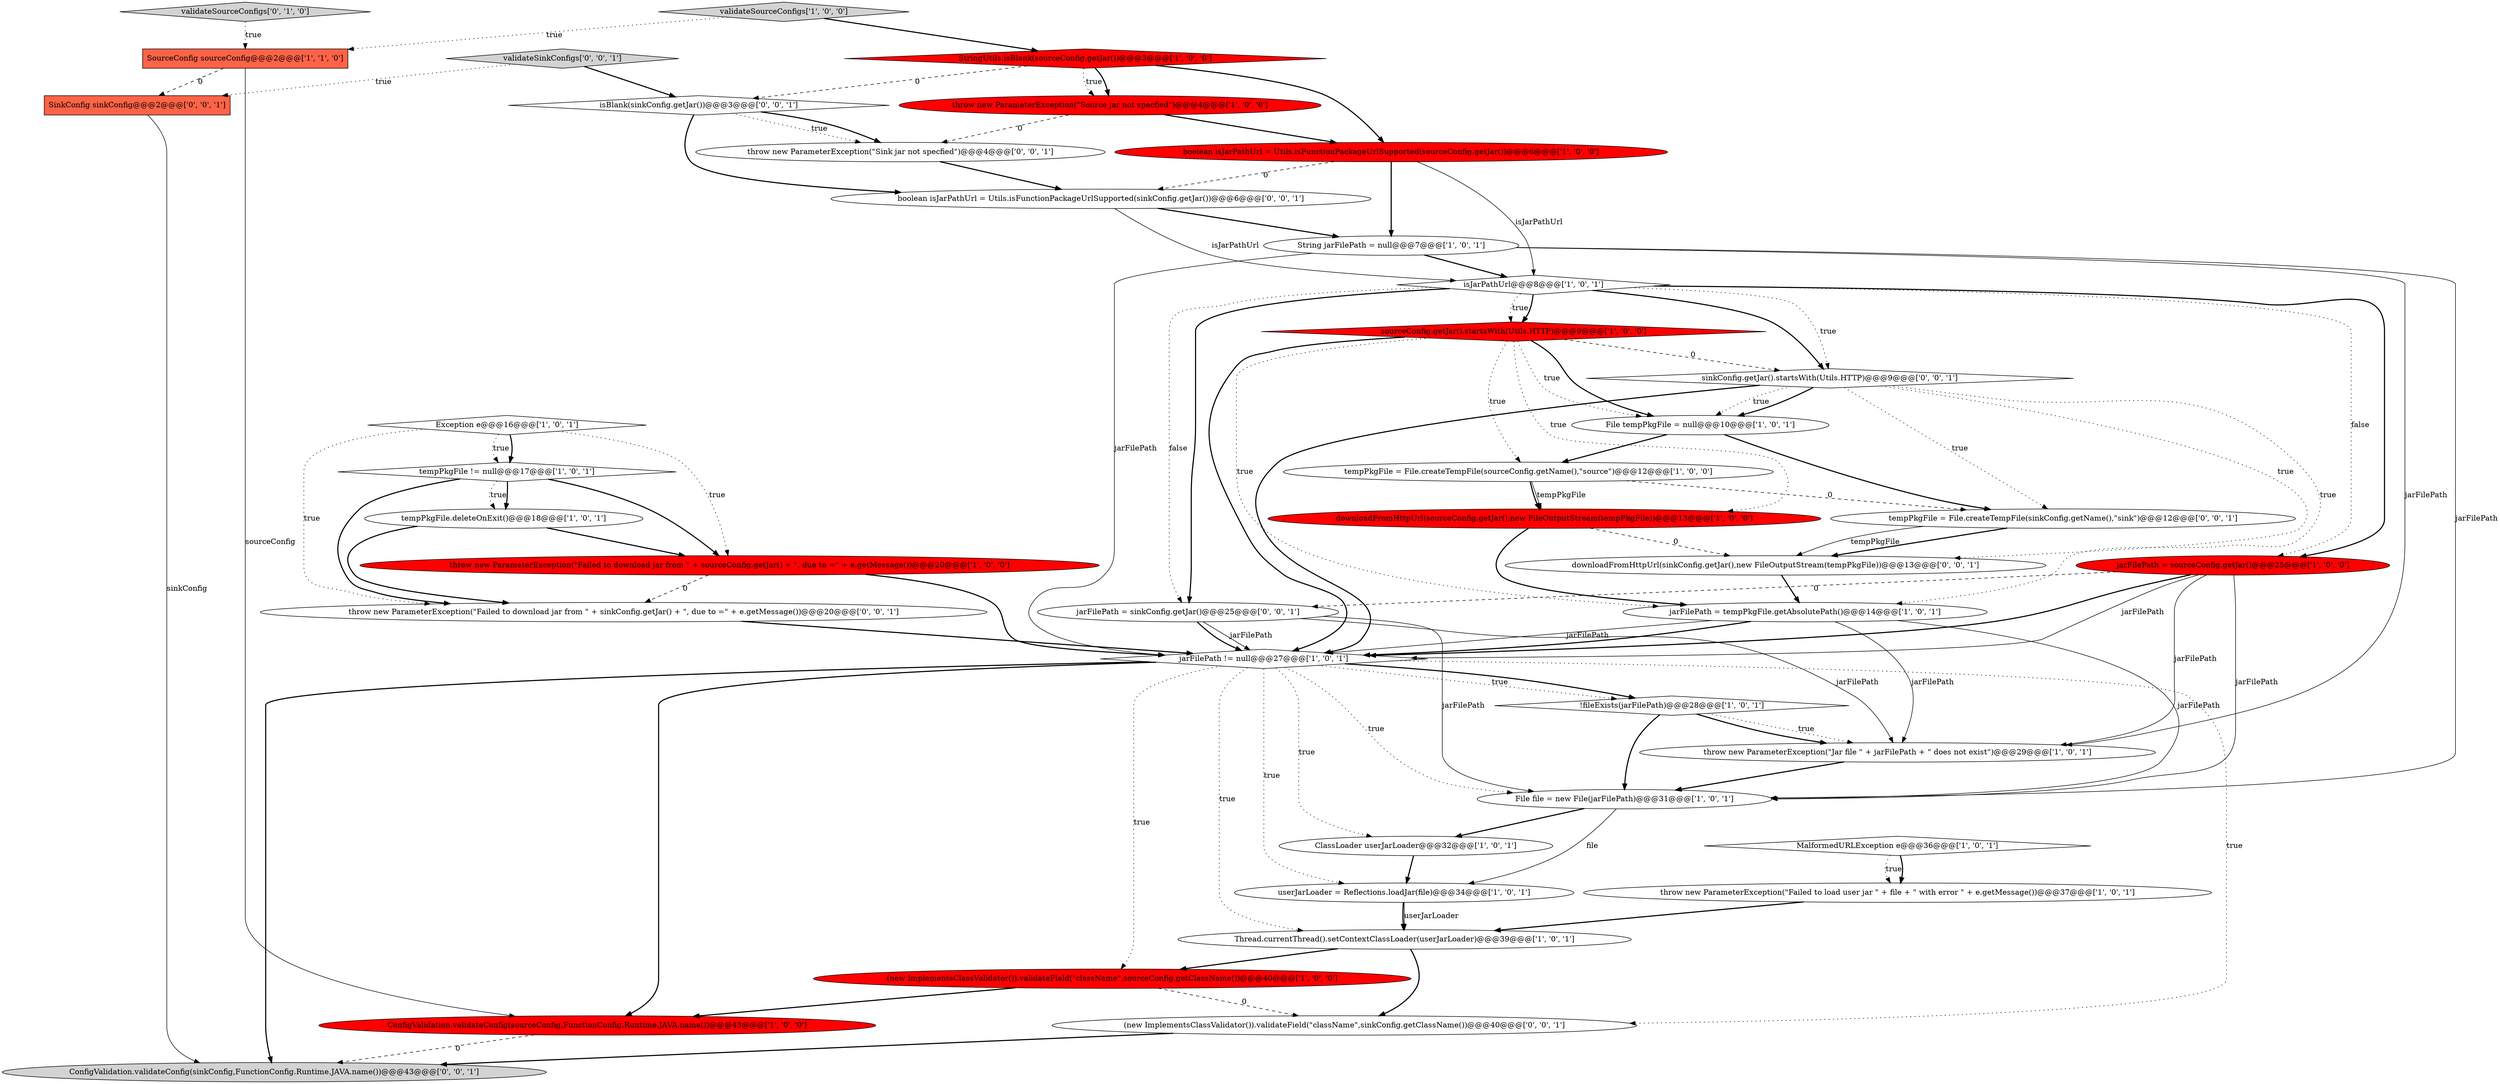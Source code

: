 digraph {
20 [style = filled, label = "Exception e@@@16@@@['1', '0', '1']", fillcolor = white, shape = diamond image = "AAA0AAABBB1BBB"];
9 [style = filled, label = "jarFilePath = tempPkgFile.getAbsolutePath()@@@14@@@['1', '0', '1']", fillcolor = white, shape = ellipse image = "AAA0AAABBB1BBB"];
13 [style = filled, label = "tempPkgFile.deleteOnExit()@@@18@@@['1', '0', '1']", fillcolor = white, shape = ellipse image = "AAA0AAABBB1BBB"];
18 [style = filled, label = "!fileExists(jarFilePath)@@@28@@@['1', '0', '1']", fillcolor = white, shape = diamond image = "AAA0AAABBB1BBB"];
28 [style = filled, label = "validateSourceConfigs['0', '1', '0']", fillcolor = lightgray, shape = diamond image = "AAA0AAABBB2BBB"];
34 [style = filled, label = "isBlank(sinkConfig.getJar())@@@3@@@['0', '0', '1']", fillcolor = white, shape = diamond image = "AAA0AAABBB3BBB"];
38 [style = filled, label = "sinkConfig.getJar().startsWith(Utils.HTTP)@@@9@@@['0', '0', '1']", fillcolor = white, shape = diamond image = "AAA0AAABBB3BBB"];
22 [style = filled, label = "String jarFilePath = null@@@7@@@['1', '0', '1']", fillcolor = white, shape = ellipse image = "AAA0AAABBB1BBB"];
32 [style = filled, label = "SinkConfig sinkConfig@@@2@@@['0', '0', '1']", fillcolor = tomato, shape = box image = "AAA0AAABBB3BBB"];
36 [style = filled, label = "tempPkgFile = File.createTempFile(sinkConfig.getName(),\"sink\")@@@12@@@['0', '0', '1']", fillcolor = white, shape = ellipse image = "AAA0AAABBB3BBB"];
12 [style = filled, label = "userJarLoader = Reflections.loadJar(file)@@@34@@@['1', '0', '1']", fillcolor = white, shape = ellipse image = "AAA0AAABBB1BBB"];
2 [style = filled, label = "(new ImplementsClassValidator()).validateField(\"className\",sourceConfig.getClassName())@@@40@@@['1', '0', '0']", fillcolor = red, shape = ellipse image = "AAA1AAABBB1BBB"];
31 [style = filled, label = "(new ImplementsClassValidator()).validateField(\"className\",sinkConfig.getClassName())@@@40@@@['0', '0', '1']", fillcolor = white, shape = ellipse image = "AAA0AAABBB3BBB"];
10 [style = filled, label = "throw new ParameterException(\"Failed to download jar from \" + sourceConfig.getJar() + \", due to =\" + e.getMessage())@@@20@@@['1', '0', '0']", fillcolor = red, shape = ellipse image = "AAA1AAABBB1BBB"];
1 [style = filled, label = "StringUtils.isBlank(sourceConfig.getJar())@@@3@@@['1', '0', '0']", fillcolor = red, shape = diamond image = "AAA1AAABBB1BBB"];
23 [style = filled, label = "isJarPathUrl@@@8@@@['1', '0', '1']", fillcolor = white, shape = diamond image = "AAA0AAABBB1BBB"];
26 [style = filled, label = "throw new ParameterException(\"Jar file \" + jarFilePath + \" does not exist\")@@@29@@@['1', '0', '1']", fillcolor = white, shape = ellipse image = "AAA0AAABBB1BBB"];
15 [style = filled, label = "boolean isJarPathUrl = Utils.isFunctionPackageUrlSupported(sourceConfig.getJar())@@@6@@@['1', '0', '0']", fillcolor = red, shape = ellipse image = "AAA1AAABBB1BBB"];
35 [style = filled, label = "validateSinkConfigs['0', '0', '1']", fillcolor = lightgray, shape = diamond image = "AAA0AAABBB3BBB"];
8 [style = filled, label = "throw new ParameterException(\"Failed to load user jar \" + file + \" with error \" + e.getMessage())@@@37@@@['1', '0', '1']", fillcolor = white, shape = ellipse image = "AAA0AAABBB1BBB"];
4 [style = filled, label = "Thread.currentThread().setContextClassLoader(userJarLoader)@@@39@@@['1', '0', '1']", fillcolor = white, shape = ellipse image = "AAA0AAABBB1BBB"];
39 [style = filled, label = "throw new ParameterException(\"Failed to download jar from \" + sinkConfig.getJar() + \", due to =\" + e.getMessage())@@@20@@@['0', '0', '1']", fillcolor = white, shape = ellipse image = "AAA0AAABBB3BBB"];
29 [style = filled, label = "downloadFromHttpUrl(sinkConfig.getJar(),new FileOutputStream(tempPkgFile))@@@13@@@['0', '0', '1']", fillcolor = white, shape = ellipse image = "AAA0AAABBB3BBB"];
7 [style = filled, label = "jarFilePath = sourceConfig.getJar()@@@25@@@['1', '0', '0']", fillcolor = red, shape = ellipse image = "AAA1AAABBB1BBB"];
25 [style = filled, label = "downloadFromHttpUrl(sourceConfig.getJar(),new FileOutputStream(tempPkgFile))@@@13@@@['1', '0', '0']", fillcolor = red, shape = ellipse image = "AAA1AAABBB1BBB"];
33 [style = filled, label = "jarFilePath = sinkConfig.getJar()@@@25@@@['0', '0', '1']", fillcolor = white, shape = ellipse image = "AAA0AAABBB3BBB"];
24 [style = filled, label = "throw new ParameterException(\"Source jar not specfied\")@@@4@@@['1', '0', '0']", fillcolor = red, shape = ellipse image = "AAA1AAABBB1BBB"];
5 [style = filled, label = "sourceConfig.getJar().startsWith(Utils.HTTP)@@@9@@@['1', '0', '0']", fillcolor = red, shape = diamond image = "AAA1AAABBB1BBB"];
11 [style = filled, label = "MalformedURLException e@@@36@@@['1', '0', '1']", fillcolor = white, shape = diamond image = "AAA0AAABBB1BBB"];
17 [style = filled, label = "File tempPkgFile = null@@@10@@@['1', '0', '1']", fillcolor = white, shape = ellipse image = "AAA0AAABBB1BBB"];
19 [style = filled, label = "SourceConfig sourceConfig@@@2@@@['1', '1', '0']", fillcolor = tomato, shape = box image = "AAA0AAABBB1BBB"];
27 [style = filled, label = "File file = new File(jarFilePath)@@@31@@@['1', '0', '1']", fillcolor = white, shape = ellipse image = "AAA0AAABBB1BBB"];
6 [style = filled, label = "validateSourceConfigs['1', '0', '0']", fillcolor = lightgray, shape = diamond image = "AAA0AAABBB1BBB"];
3 [style = filled, label = "tempPkgFile != null@@@17@@@['1', '0', '1']", fillcolor = white, shape = diamond image = "AAA0AAABBB1BBB"];
16 [style = filled, label = "tempPkgFile = File.createTempFile(sourceConfig.getName(),\"source\")@@@12@@@['1', '0', '0']", fillcolor = white, shape = ellipse image = "AAA0AAABBB1BBB"];
21 [style = filled, label = "jarFilePath != null@@@27@@@['1', '0', '1']", fillcolor = white, shape = diamond image = "AAA0AAABBB1BBB"];
30 [style = filled, label = "ConfigValidation.validateConfig(sinkConfig,FunctionConfig.Runtime.JAVA.name())@@@43@@@['0', '0', '1']", fillcolor = lightgray, shape = ellipse image = "AAA0AAABBB3BBB"];
40 [style = filled, label = "boolean isJarPathUrl = Utils.isFunctionPackageUrlSupported(sinkConfig.getJar())@@@6@@@['0', '0', '1']", fillcolor = white, shape = ellipse image = "AAA0AAABBB3BBB"];
37 [style = filled, label = "throw new ParameterException(\"Sink jar not specfied\")@@@4@@@['0', '0', '1']", fillcolor = white, shape = ellipse image = "AAA0AAABBB3BBB"];
0 [style = filled, label = "ConfigValidation.validateConfig(sourceConfig,FunctionConfig.Runtime.JAVA.name())@@@43@@@['1', '0', '0']", fillcolor = red, shape = ellipse image = "AAA1AAABBB1BBB"];
14 [style = filled, label = "ClassLoader userJarLoader@@@32@@@['1', '0', '1']", fillcolor = white, shape = ellipse image = "AAA0AAABBB1BBB"];
9->27 [style = solid, label="jarFilePath"];
23->7 [style = dotted, label="false"];
21->12 [style = dotted, label="true"];
22->26 [style = solid, label="jarFilePath"];
9->21 [style = solid, label="jarFilePath"];
21->18 [style = dotted, label="true"];
9->26 [style = solid, label="jarFilePath"];
36->29 [style = bold, label=""];
40->23 [style = solid, label="isJarPathUrl"];
23->5 [style = dotted, label="true"];
21->27 [style = dotted, label="true"];
28->19 [style = dotted, label="true"];
21->30 [style = bold, label=""];
15->40 [style = dashed, label="0"];
22->27 [style = solid, label="jarFilePath"];
6->19 [style = dotted, label="true"];
21->18 [style = bold, label=""];
17->36 [style = bold, label=""];
23->33 [style = bold, label=""];
38->9 [style = dotted, label="true"];
16->25 [style = solid, label="tempPkgFile"];
0->30 [style = dashed, label="0"];
31->30 [style = bold, label=""];
9->21 [style = bold, label=""];
40->22 [style = bold, label=""];
23->33 [style = dotted, label="false"];
5->9 [style = dotted, label="true"];
3->39 [style = bold, label=""];
11->8 [style = dotted, label="true"];
8->4 [style = bold, label=""];
34->37 [style = dotted, label="true"];
22->21 [style = solid, label="jarFilePath"];
17->16 [style = bold, label=""];
21->0 [style = bold, label=""];
1->34 [style = dashed, label="0"];
20->3 [style = bold, label=""];
10->21 [style = bold, label=""];
4->2 [style = bold, label=""];
5->17 [style = bold, label=""];
22->23 [style = bold, label=""];
5->21 [style = bold, label=""];
3->10 [style = bold, label=""];
26->27 [style = bold, label=""];
5->25 [style = dotted, label="true"];
21->31 [style = dotted, label="true"];
18->26 [style = dotted, label="true"];
20->10 [style = dotted, label="true"];
20->3 [style = dotted, label="true"];
11->8 [style = bold, label=""];
5->38 [style = dashed, label="0"];
27->12 [style = solid, label="file"];
7->27 [style = solid, label="jarFilePath"];
23->7 [style = bold, label=""];
19->32 [style = dashed, label="0"];
36->29 [style = solid, label="tempPkgFile"];
35->34 [style = bold, label=""];
38->17 [style = bold, label=""];
32->30 [style = solid, label="sinkConfig"];
13->10 [style = bold, label=""];
23->5 [style = bold, label=""];
33->26 [style = solid, label="jarFilePath"];
27->14 [style = bold, label=""];
34->40 [style = bold, label=""];
10->39 [style = dashed, label="0"];
7->21 [style = solid, label="jarFilePath"];
25->9 [style = bold, label=""];
18->26 [style = bold, label=""];
15->23 [style = solid, label="isJarPathUrl"];
21->2 [style = dotted, label="true"];
13->39 [style = bold, label=""];
20->39 [style = dotted, label="true"];
15->22 [style = bold, label=""];
6->1 [style = bold, label=""];
23->38 [style = dotted, label="true"];
39->21 [style = bold, label=""];
4->31 [style = bold, label=""];
24->37 [style = dashed, label="0"];
2->0 [style = bold, label=""];
33->21 [style = solid, label="jarFilePath"];
5->16 [style = dotted, label="true"];
16->36 [style = dashed, label="0"];
38->36 [style = dotted, label="true"];
3->13 [style = dotted, label="true"];
24->15 [style = bold, label=""];
5->17 [style = dotted, label="true"];
19->0 [style = solid, label="sourceConfig"];
1->15 [style = bold, label=""];
1->24 [style = dotted, label="true"];
29->9 [style = bold, label=""];
16->25 [style = bold, label=""];
12->4 [style = solid, label="userJarLoader"];
21->4 [style = dotted, label="true"];
33->27 [style = solid, label="jarFilePath"];
2->31 [style = dashed, label="0"];
34->37 [style = bold, label=""];
12->4 [style = bold, label=""];
18->27 [style = bold, label=""];
1->24 [style = bold, label=""];
38->17 [style = dotted, label="true"];
14->12 [style = bold, label=""];
23->38 [style = bold, label=""];
21->14 [style = dotted, label="true"];
3->13 [style = bold, label=""];
7->21 [style = bold, label=""];
38->21 [style = bold, label=""];
25->29 [style = dashed, label="0"];
7->33 [style = dashed, label="0"];
38->29 [style = dotted, label="true"];
33->21 [style = bold, label=""];
7->26 [style = solid, label="jarFilePath"];
37->40 [style = bold, label=""];
35->32 [style = dotted, label="true"];
}
